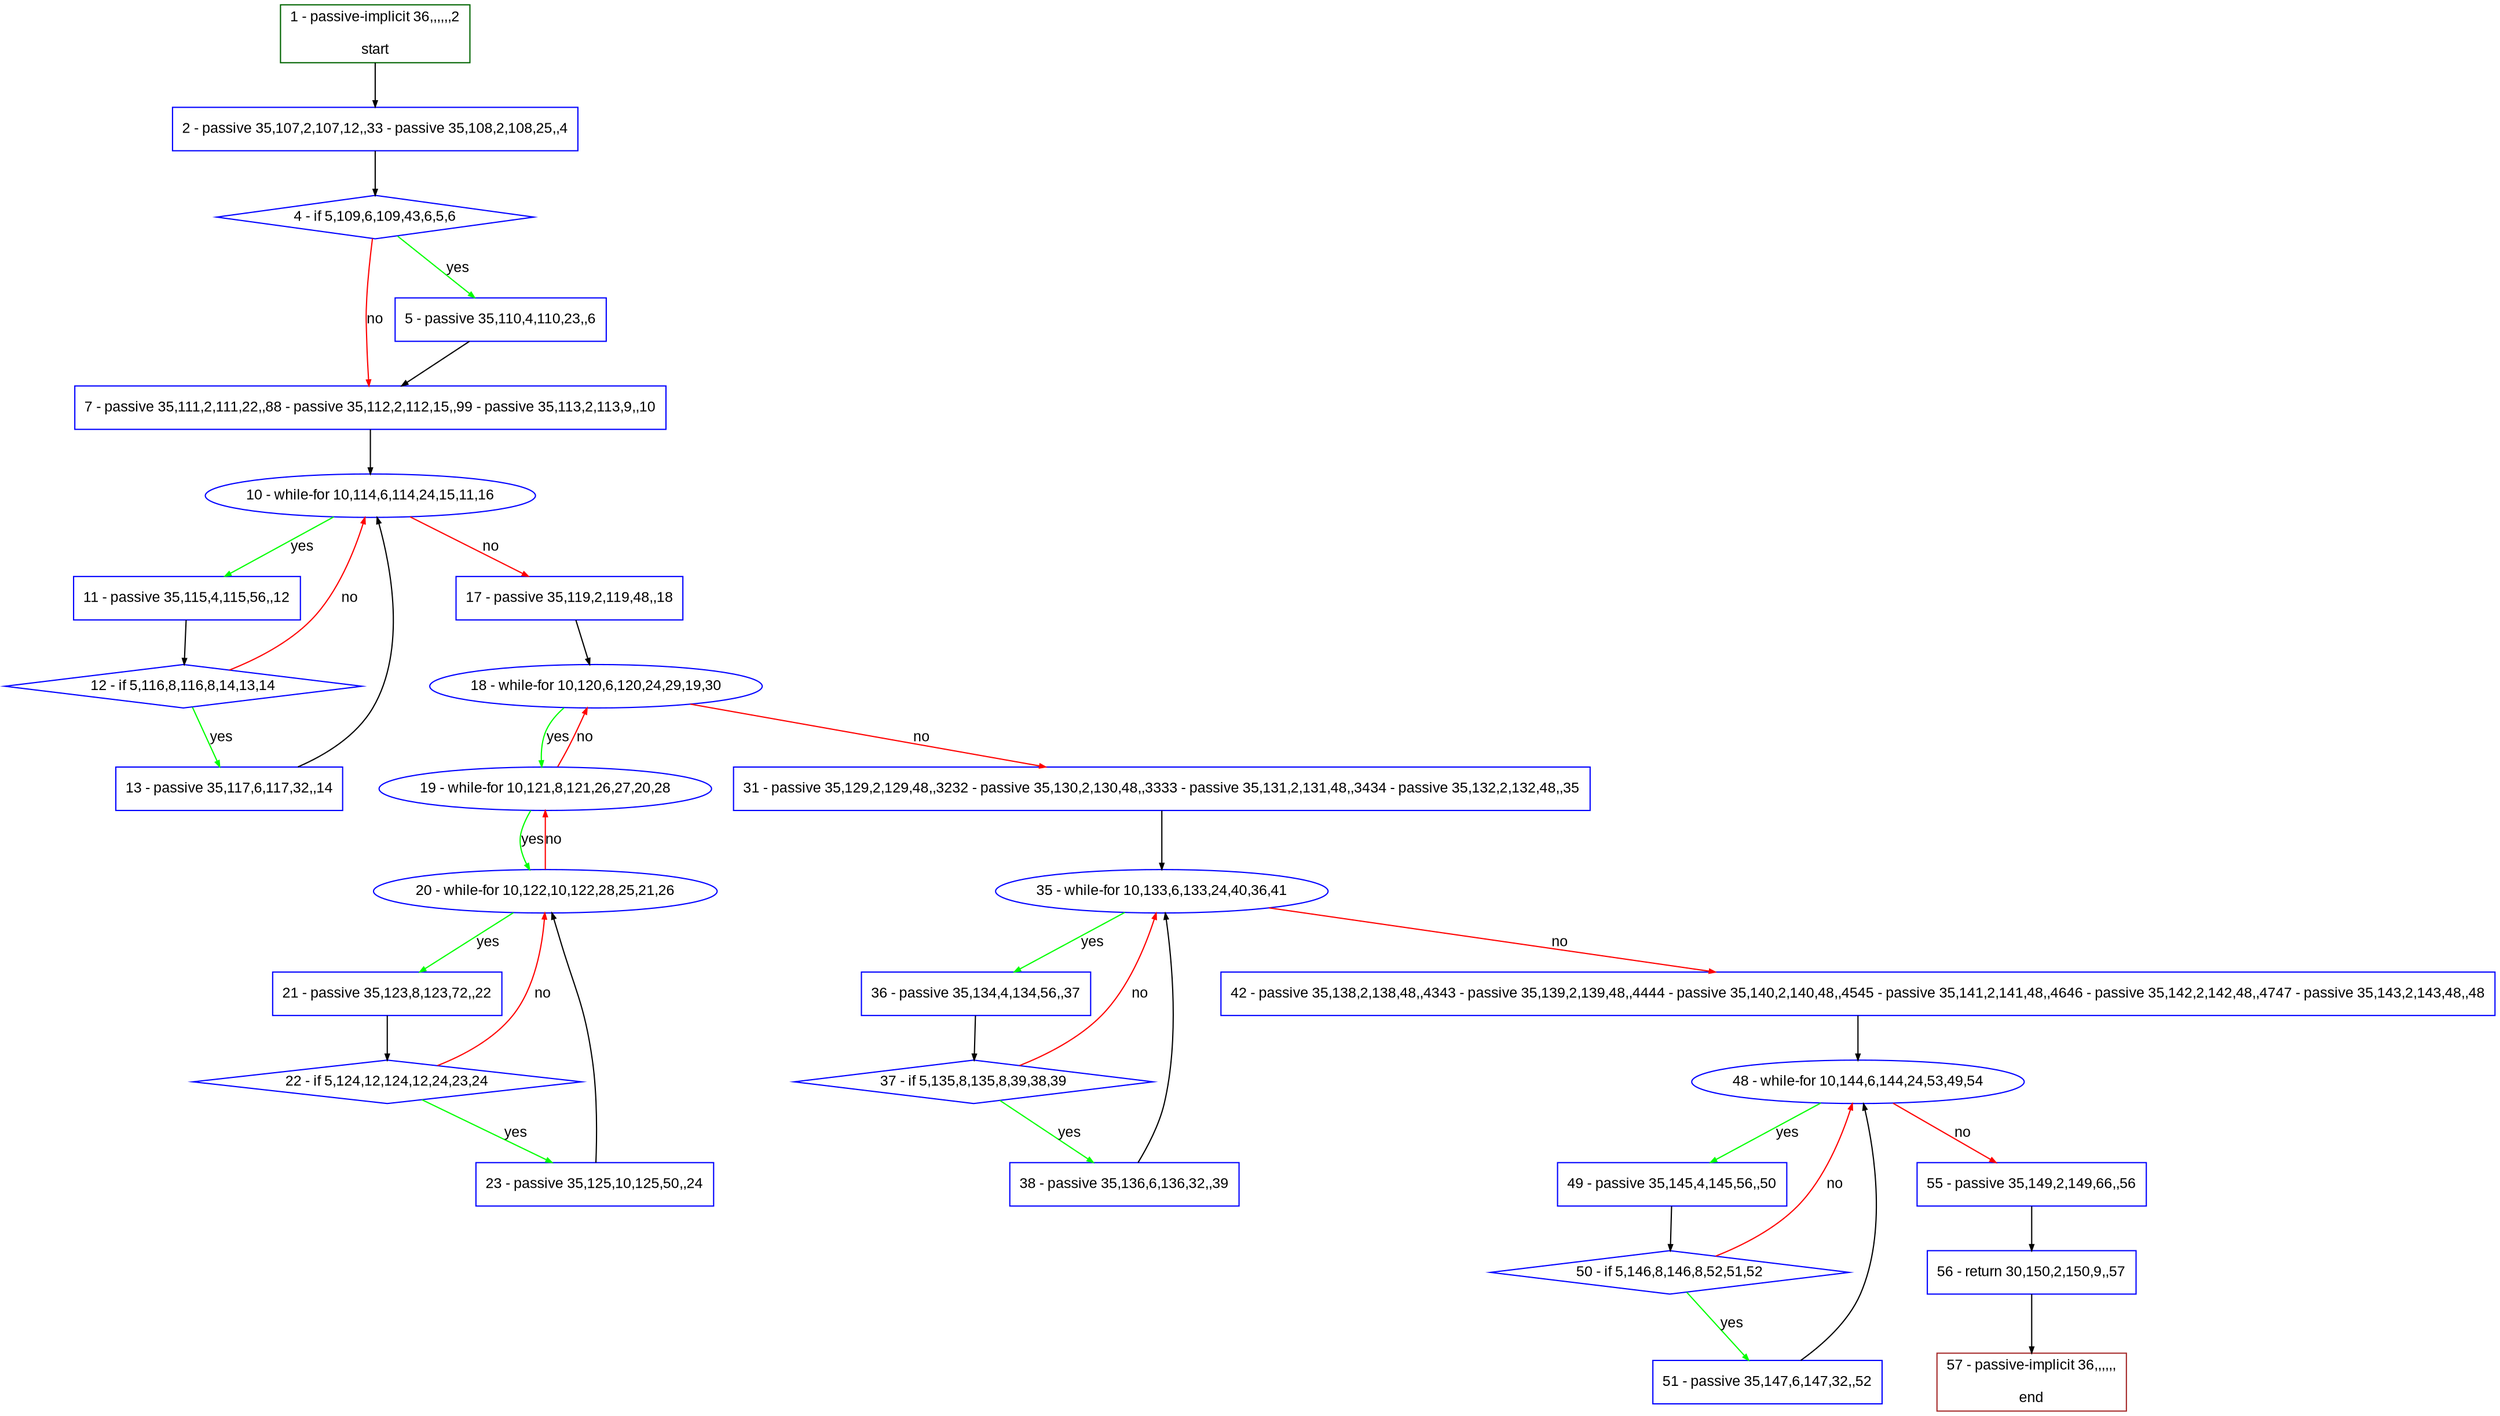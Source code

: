 digraph "" {
  graph [pack="true", label="", fontsize="12", packmode="clust", fontname="Arial", fillcolor="#FFFFCC", bgcolor="white", style="rounded,filled", compound="true"];
  node [node_initialized="no", label="", color="grey", fontsize="12", fillcolor="white", fontname="Arial", style="filled", shape="rectangle", compound="true", fixedsize="false"];
  edge [fontcolor="black", arrowhead="normal", arrowtail="none", arrowsize="0.5", ltail="", label="", color="black", fontsize="12", lhead="", fontname="Arial", dir="forward", compound="true"];
  __N1 [label="2 - passive 35,107,2,107,12,,33 - passive 35,108,2,108,25,,4", color="#0000ff", fillcolor="#ffffff", style="filled", shape="box"];
  __N2 [label="1 - passive-implicit 36,,,,,,2\n\nstart", color="#006400", fillcolor="#ffffff", style="filled", shape="box"];
  __N3 [label="4 - if 5,109,6,109,43,6,5,6", color="#0000ff", fillcolor="#ffffff", style="filled", shape="diamond"];
  __N4 [label="5 - passive 35,110,4,110,23,,6", color="#0000ff", fillcolor="#ffffff", style="filled", shape="box"];
  __N5 [label="7 - passive 35,111,2,111,22,,88 - passive 35,112,2,112,15,,99 - passive 35,113,2,113,9,,10", color="#0000ff", fillcolor="#ffffff", style="filled", shape="box"];
  __N6 [label="10 - while-for 10,114,6,114,24,15,11,16", color="#0000ff", fillcolor="#ffffff", style="filled", shape="oval"];
  __N7 [label="11 - passive 35,115,4,115,56,,12", color="#0000ff", fillcolor="#ffffff", style="filled", shape="box"];
  __N8 [label="17 - passive 35,119,2,119,48,,18", color="#0000ff", fillcolor="#ffffff", style="filled", shape="box"];
  __N9 [label="12 - if 5,116,8,116,8,14,13,14", color="#0000ff", fillcolor="#ffffff", style="filled", shape="diamond"];
  __N10 [label="13 - passive 35,117,6,117,32,,14", color="#0000ff", fillcolor="#ffffff", style="filled", shape="box"];
  __N11 [label="18 - while-for 10,120,6,120,24,29,19,30", color="#0000ff", fillcolor="#ffffff", style="filled", shape="oval"];
  __N12 [label="19 - while-for 10,121,8,121,26,27,20,28", color="#0000ff", fillcolor="#ffffff", style="filled", shape="oval"];
  __N13 [label="31 - passive 35,129,2,129,48,,3232 - passive 35,130,2,130,48,,3333 - passive 35,131,2,131,48,,3434 - passive 35,132,2,132,48,,35", color="#0000ff", fillcolor="#ffffff", style="filled", shape="box"];
  __N14 [label="20 - while-for 10,122,10,122,28,25,21,26", color="#0000ff", fillcolor="#ffffff", style="filled", shape="oval"];
  __N15 [label="21 - passive 35,123,8,123,72,,22", color="#0000ff", fillcolor="#ffffff", style="filled", shape="box"];
  __N16 [label="22 - if 5,124,12,124,12,24,23,24", color="#0000ff", fillcolor="#ffffff", style="filled", shape="diamond"];
  __N17 [label="23 - passive 35,125,10,125,50,,24", color="#0000ff", fillcolor="#ffffff", style="filled", shape="box"];
  __N18 [label="35 - while-for 10,133,6,133,24,40,36,41", color="#0000ff", fillcolor="#ffffff", style="filled", shape="oval"];
  __N19 [label="36 - passive 35,134,4,134,56,,37", color="#0000ff", fillcolor="#ffffff", style="filled", shape="box"];
  __N20 [label="42 - passive 35,138,2,138,48,,4343 - passive 35,139,2,139,48,,4444 - passive 35,140,2,140,48,,4545 - passive 35,141,2,141,48,,4646 - passive 35,142,2,142,48,,4747 - passive 35,143,2,143,48,,48", color="#0000ff", fillcolor="#ffffff", style="filled", shape="box"];
  __N21 [label="37 - if 5,135,8,135,8,39,38,39", color="#0000ff", fillcolor="#ffffff", style="filled", shape="diamond"];
  __N22 [label="38 - passive 35,136,6,136,32,,39", color="#0000ff", fillcolor="#ffffff", style="filled", shape="box"];
  __N23 [label="48 - while-for 10,144,6,144,24,53,49,54", color="#0000ff", fillcolor="#ffffff", style="filled", shape="oval"];
  __N24 [label="49 - passive 35,145,4,145,56,,50", color="#0000ff", fillcolor="#ffffff", style="filled", shape="box"];
  __N25 [label="55 - passive 35,149,2,149,66,,56", color="#0000ff", fillcolor="#ffffff", style="filled", shape="box"];
  __N26 [label="50 - if 5,146,8,146,8,52,51,52", color="#0000ff", fillcolor="#ffffff", style="filled", shape="diamond"];
  __N27 [label="51 - passive 35,147,6,147,32,,52", color="#0000ff", fillcolor="#ffffff", style="filled", shape="box"];
  __N28 [label="56 - return 30,150,2,150,9,,57", color="#0000ff", fillcolor="#ffffff", style="filled", shape="box"];
  __N29 [label="57 - passive-implicit 36,,,,,,\n\nend", color="#a52a2a", fillcolor="#ffffff", style="filled", shape="box"];
  __N2 -> __N1 [arrowhead="normal", arrowtail="none", color="#000000", label="", dir="forward"];
  __N1 -> __N3 [arrowhead="normal", arrowtail="none", color="#000000", label="", dir="forward"];
  __N3 -> __N4 [arrowhead="normal", arrowtail="none", color="#00ff00", label="yes", dir="forward"];
  __N3 -> __N5 [arrowhead="normal", arrowtail="none", color="#ff0000", label="no", dir="forward"];
  __N4 -> __N5 [arrowhead="normal", arrowtail="none", color="#000000", label="", dir="forward"];
  __N5 -> __N6 [arrowhead="normal", arrowtail="none", color="#000000", label="", dir="forward"];
  __N6 -> __N7 [arrowhead="normal", arrowtail="none", color="#00ff00", label="yes", dir="forward"];
  __N6 -> __N8 [arrowhead="normal", arrowtail="none", color="#ff0000", label="no", dir="forward"];
  __N7 -> __N9 [arrowhead="normal", arrowtail="none", color="#000000", label="", dir="forward"];
  __N9 -> __N6 [arrowhead="normal", arrowtail="none", color="#ff0000", label="no", dir="forward"];
  __N9 -> __N10 [arrowhead="normal", arrowtail="none", color="#00ff00", label="yes", dir="forward"];
  __N10 -> __N6 [arrowhead="normal", arrowtail="none", color="#000000", label="", dir="forward"];
  __N8 -> __N11 [arrowhead="normal", arrowtail="none", color="#000000", label="", dir="forward"];
  __N11 -> __N12 [arrowhead="normal", arrowtail="none", color="#00ff00", label="yes", dir="forward"];
  __N12 -> __N11 [arrowhead="normal", arrowtail="none", color="#ff0000", label="no", dir="forward"];
  __N11 -> __N13 [arrowhead="normal", arrowtail="none", color="#ff0000", label="no", dir="forward"];
  __N12 -> __N14 [arrowhead="normal", arrowtail="none", color="#00ff00", label="yes", dir="forward"];
  __N14 -> __N12 [arrowhead="normal", arrowtail="none", color="#ff0000", label="no", dir="forward"];
  __N14 -> __N15 [arrowhead="normal", arrowtail="none", color="#00ff00", label="yes", dir="forward"];
  __N15 -> __N16 [arrowhead="normal", arrowtail="none", color="#000000", label="", dir="forward"];
  __N16 -> __N14 [arrowhead="normal", arrowtail="none", color="#ff0000", label="no", dir="forward"];
  __N16 -> __N17 [arrowhead="normal", arrowtail="none", color="#00ff00", label="yes", dir="forward"];
  __N17 -> __N14 [arrowhead="normal", arrowtail="none", color="#000000", label="", dir="forward"];
  __N13 -> __N18 [arrowhead="normal", arrowtail="none", color="#000000", label="", dir="forward"];
  __N18 -> __N19 [arrowhead="normal", arrowtail="none", color="#00ff00", label="yes", dir="forward"];
  __N18 -> __N20 [arrowhead="normal", arrowtail="none", color="#ff0000", label="no", dir="forward"];
  __N19 -> __N21 [arrowhead="normal", arrowtail="none", color="#000000", label="", dir="forward"];
  __N21 -> __N18 [arrowhead="normal", arrowtail="none", color="#ff0000", label="no", dir="forward"];
  __N21 -> __N22 [arrowhead="normal", arrowtail="none", color="#00ff00", label="yes", dir="forward"];
  __N22 -> __N18 [arrowhead="normal", arrowtail="none", color="#000000", label="", dir="forward"];
  __N20 -> __N23 [arrowhead="normal", arrowtail="none", color="#000000", label="", dir="forward"];
  __N23 -> __N24 [arrowhead="normal", arrowtail="none", color="#00ff00", label="yes", dir="forward"];
  __N23 -> __N25 [arrowhead="normal", arrowtail="none", color="#ff0000", label="no", dir="forward"];
  __N24 -> __N26 [arrowhead="normal", arrowtail="none", color="#000000", label="", dir="forward"];
  __N26 -> __N23 [arrowhead="normal", arrowtail="none", color="#ff0000", label="no", dir="forward"];
  __N26 -> __N27 [arrowhead="normal", arrowtail="none", color="#00ff00", label="yes", dir="forward"];
  __N27 -> __N23 [arrowhead="normal", arrowtail="none", color="#000000", label="", dir="forward"];
  __N25 -> __N28 [arrowhead="normal", arrowtail="none", color="#000000", label="", dir="forward"];
  __N28 -> __N29 [arrowhead="normal", arrowtail="none", color="#000000", label="", dir="forward"];
}

